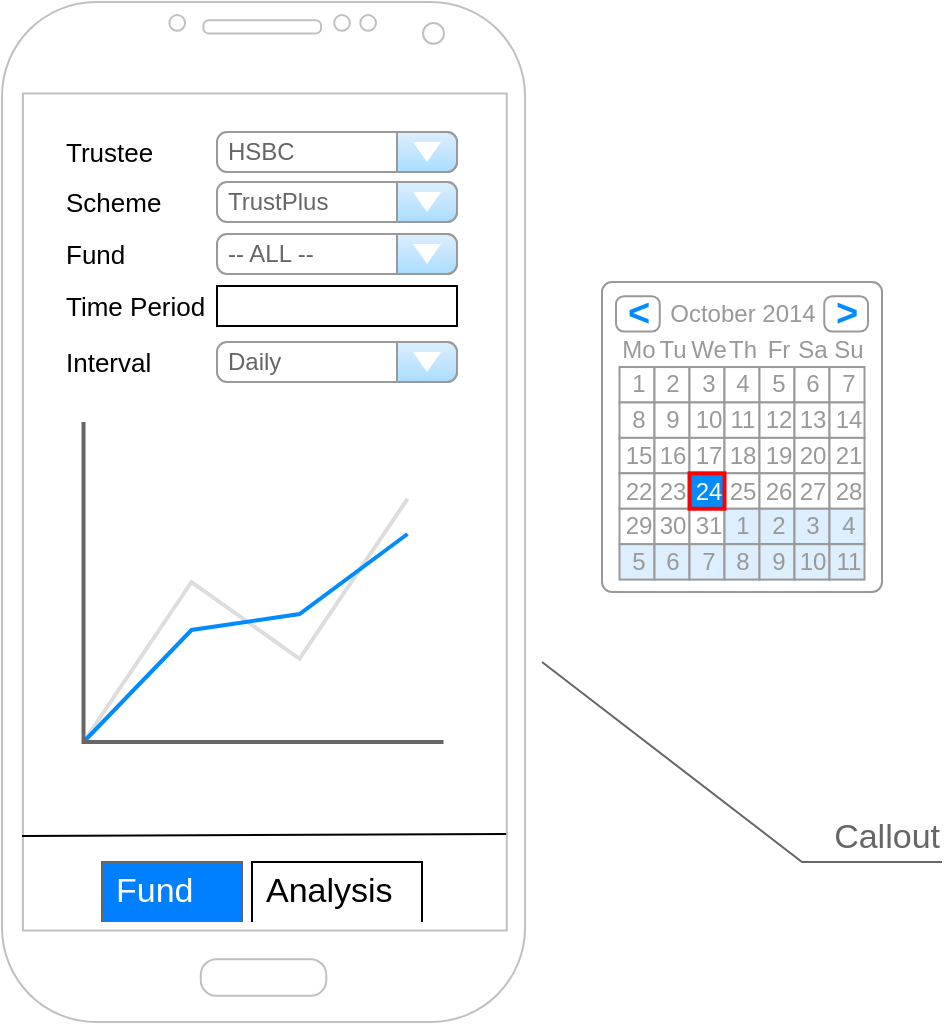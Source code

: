 <mxfile version="12.5.8" type="gitlab">
  <diagram id="pc2qMn5sm3m6l2bE0DKY" name="Page-1">
    <mxGraphModel dx="769" dy="556" grid="1" gridSize="10" guides="1" tooltips="1" connect="1" arrows="1" fold="1" page="1" pageScale="1" pageWidth="850" pageHeight="1100" math="0" shadow="0">
      <root>
        <mxCell id="0"/>
        <mxCell id="1" parent="0"/>
        <mxCell id="zXoUHPLwYCqJy2Muw-rh-1" value="" style="verticalLabelPosition=bottom;verticalAlign=top;html=1;shadow=0;dashed=0;strokeWidth=1;shape=mxgraph.android.phone2;strokeColor=#c0c0c0;aspect=fixed;" vertex="1" parent="1">
          <mxGeometry x="120" y="30" width="261.53" height="510" as="geometry"/>
        </mxCell>
        <mxCell id="zXoUHPLwYCqJy2Muw-rh-2" value="HSBC" style="strokeWidth=1;shadow=0;dashed=0;align=center;html=1;shape=mxgraph.mockup.forms.comboBox;strokeColor=#999999;fillColor=#ddeeff;align=left;fillColor2=#aaddff;mainText=;fontColor=#666666;fontSize=12;spacingLeft=3;" vertex="1" parent="1">
          <mxGeometry x="227.5" y="95" width="120" height="20" as="geometry"/>
        </mxCell>
        <mxCell id="zXoUHPLwYCqJy2Muw-rh-3" value="" style="verticalLabelPosition=bottom;shadow=0;dashed=0;align=center;html=1;verticalAlign=top;strokeWidth=1;shape=mxgraph.mockup.graphics.lineChart;strokeColor=none;strokeColor2=#666666;strokeColor3=#008cff;strokeColor4=#dddddd;" vertex="1" parent="1">
          <mxGeometry x="160.76" y="240" width="180" height="160" as="geometry"/>
        </mxCell>
        <mxCell id="zXoUHPLwYCqJy2Muw-rh-4" value="" style="endArrow=none;html=1;entryX=0.964;entryY=0.802;entryDx=0;entryDy=0;entryPerimeter=0;" edge="1" parent="1">
          <mxGeometry width="50" height="50" relative="1" as="geometry">
            <mxPoint x="130" y="447" as="sourcePoint"/>
            <mxPoint x="372.115" y="446.02" as="targetPoint"/>
          </mxGeometry>
        </mxCell>
        <mxCell id="zXoUHPLwYCqJy2Muw-rh-5" value="&lt;div style=&quot;font-size: 13px;&quot; align=&quot;left&quot;&gt;Trustee&lt;/div&gt;" style="text;html=1;strokeColor=none;fillColor=none;align=left;verticalAlign=middle;whiteSpace=wrap;rounded=0;fontSize=13;" vertex="1" parent="1">
          <mxGeometry x="150" y="95" width="50" height="20" as="geometry"/>
        </mxCell>
        <mxCell id="zXoUHPLwYCqJy2Muw-rh-6" value="TrustPlus" style="strokeWidth=1;shadow=0;dashed=0;align=center;html=1;shape=mxgraph.mockup.forms.comboBox;strokeColor=#999999;fillColor=#ddeeff;align=left;fillColor2=#aaddff;mainText=;fontColor=#666666;fontSize=12;spacingLeft=3;" vertex="1" parent="1">
          <mxGeometry x="227.5" y="120" width="120" height="20" as="geometry"/>
        </mxCell>
        <mxCell id="zXoUHPLwYCqJy2Muw-rh-7" value="Scheme" style="text;html=1;strokeColor=none;fillColor=none;align=left;verticalAlign=middle;whiteSpace=wrap;rounded=0;fontSize=13;" vertex="1" parent="1">
          <mxGeometry x="150" y="120" width="50" height="20" as="geometry"/>
        </mxCell>
        <mxCell id="zXoUHPLwYCqJy2Muw-rh-8" value="-- ALL --" style="strokeWidth=1;shadow=0;dashed=0;align=center;html=1;shape=mxgraph.mockup.forms.comboBox;strokeColor=#999999;fillColor=#ddeeff;align=left;fillColor2=#aaddff;mainText=;fontColor=#666666;fontSize=12;spacingLeft=3;" vertex="1" parent="1">
          <mxGeometry x="227.5" y="146" width="120" height="20" as="geometry"/>
        </mxCell>
        <mxCell id="zXoUHPLwYCqJy2Muw-rh-9" value="Fund" style="text;html=1;strokeColor=none;fillColor=none;align=left;verticalAlign=middle;whiteSpace=wrap;rounded=0;fontSize=13;" vertex="1" parent="1">
          <mxGeometry x="150" y="146" width="50" height="20" as="geometry"/>
        </mxCell>
        <mxCell id="zXoUHPLwYCqJy2Muw-rh-10" value="Fund" style="strokeWidth=1;shadow=0;dashed=0;align=center;html=1;shape=mxgraph.mockup.forms.uRect;fontSize=17;fontColor=#FFFFFF;align=left;spacingLeft=5;strokeColor=#666666;fillColor=#007FFF;" vertex="1" parent="1">
          <mxGeometry x="170" y="460" width="70" height="30" as="geometry"/>
        </mxCell>
        <mxCell id="zXoUHPLwYCqJy2Muw-rh-11" value="Analysis" style="strokeWidth=1;shadow=0;dashed=0;align=center;html=1;shape=mxgraph.mockup.forms.uRect;fontSize=17;align=left;spacingLeft=5;" vertex="1" parent="1">
          <mxGeometry x="245" y="460" width="85" height="30" as="geometry"/>
        </mxCell>
        <mxCell id="zXoUHPLwYCqJy2Muw-rh-13" value="" style="strokeWidth=1;shadow=0;dashed=0;align=center;html=1;shape=mxgraph.mockup.forms.rrect;rSize=5;strokeColor=#999999;fillColor=#ffffff;fontSize=12;fontColor=#FFFFFF;" vertex="1" parent="1">
          <mxGeometry x="420" y="170" width="140" height="155" as="geometry"/>
        </mxCell>
        <mxCell id="zXoUHPLwYCqJy2Muw-rh-14" value="October 2014" style="strokeWidth=1;shadow=0;dashed=0;align=center;html=1;shape=mxgraph.mockup.forms.anchor;fontColor=#999999;" vertex="1" parent="zXoUHPLwYCqJy2Muw-rh-13">
          <mxGeometry x="26.25" y="7.086" width="87.5" height="17.714" as="geometry"/>
        </mxCell>
        <mxCell id="zXoUHPLwYCqJy2Muw-rh-15" value="&lt;" style="strokeWidth=1;shadow=0;dashed=0;align=center;html=1;shape=mxgraph.mockup.forms.rrect;rSize=4;strokeColor=#999999;fontColor=#008cff;fontSize=19;fontStyle=1;" vertex="1" parent="zXoUHPLwYCqJy2Muw-rh-13">
          <mxGeometry x="7" y="7.086" width="21.875" height="17.714" as="geometry"/>
        </mxCell>
        <mxCell id="zXoUHPLwYCqJy2Muw-rh-16" value="&gt;" style="strokeWidth=1;shadow=0;dashed=0;align=center;html=1;shape=mxgraph.mockup.forms.rrect;rSize=4;strokeColor=#999999;fontColor=#008cff;fontSize=19;fontStyle=1;" vertex="1" parent="zXoUHPLwYCqJy2Muw-rh-13">
          <mxGeometry x="111.125" y="7.086" width="21.875" height="17.714" as="geometry"/>
        </mxCell>
        <mxCell id="zXoUHPLwYCqJy2Muw-rh-17" value="Mo" style="strokeWidth=1;shadow=0;dashed=0;align=center;html=1;shape=mxgraph.mockup.forms.anchor;fontColor=#999999;" vertex="1" parent="zXoUHPLwYCqJy2Muw-rh-13">
          <mxGeometry x="8.75" y="24.8" width="17.5" height="17.714" as="geometry"/>
        </mxCell>
        <mxCell id="zXoUHPLwYCqJy2Muw-rh-18" value="Tu" style="strokeWidth=1;shadow=0;dashed=0;align=center;html=1;shape=mxgraph.mockup.forms.anchor;fontColor=#999999;" vertex="1" parent="zXoUHPLwYCqJy2Muw-rh-13">
          <mxGeometry x="26.25" y="24.8" width="17.5" height="17.714" as="geometry"/>
        </mxCell>
        <mxCell id="zXoUHPLwYCqJy2Muw-rh-19" value="We" style="strokeWidth=1;shadow=0;dashed=0;align=center;html=1;shape=mxgraph.mockup.forms.anchor;fontColor=#999999;" vertex="1" parent="zXoUHPLwYCqJy2Muw-rh-13">
          <mxGeometry x="43.75" y="24.8" width="17.5" height="17.714" as="geometry"/>
        </mxCell>
        <mxCell id="zXoUHPLwYCqJy2Muw-rh-20" value="Th" style="strokeWidth=1;shadow=0;dashed=0;align=center;html=1;shape=mxgraph.mockup.forms.anchor;fontColor=#999999;" vertex="1" parent="zXoUHPLwYCqJy2Muw-rh-13">
          <mxGeometry x="61.25" y="24.8" width="17.5" height="17.714" as="geometry"/>
        </mxCell>
        <mxCell id="zXoUHPLwYCqJy2Muw-rh-21" value="Fr" style="strokeWidth=1;shadow=0;dashed=0;align=center;html=1;shape=mxgraph.mockup.forms.anchor;fontColor=#999999;" vertex="1" parent="zXoUHPLwYCqJy2Muw-rh-13">
          <mxGeometry x="78.75" y="24.8" width="17.5" height="17.714" as="geometry"/>
        </mxCell>
        <mxCell id="zXoUHPLwYCqJy2Muw-rh-22" value="Sa" style="strokeWidth=1;shadow=0;dashed=0;align=center;html=1;shape=mxgraph.mockup.forms.anchor;fontColor=#999999;" vertex="1" parent="zXoUHPLwYCqJy2Muw-rh-13">
          <mxGeometry x="96.25" y="24.8" width="17.5" height="17.714" as="geometry"/>
        </mxCell>
        <mxCell id="zXoUHPLwYCqJy2Muw-rh-23" value="Su" style="strokeWidth=1;shadow=0;dashed=0;align=center;html=1;shape=mxgraph.mockup.forms.anchor;fontColor=#999999;" vertex="1" parent="zXoUHPLwYCqJy2Muw-rh-13">
          <mxGeometry x="113.75" y="24.8" width="17.5" height="17.714" as="geometry"/>
        </mxCell>
        <mxCell id="zXoUHPLwYCqJy2Muw-rh-24" value="1" style="strokeWidth=1;shadow=0;dashed=0;align=center;html=1;shape=mxgraph.mockup.forms.rrect;rSize=0;strokeColor=#999999;fontColor=#999999;" vertex="1" parent="zXoUHPLwYCqJy2Muw-rh-13">
          <mxGeometry x="8.75" y="42.514" width="17.5" height="17.714" as="geometry"/>
        </mxCell>
        <mxCell id="zXoUHPLwYCqJy2Muw-rh-25" value="2" style="strokeWidth=1;shadow=0;dashed=0;align=center;html=1;shape=mxgraph.mockup.forms.rrect;rSize=0;strokeColor=#999999;fontColor=#999999;" vertex="1" parent="zXoUHPLwYCqJy2Muw-rh-13">
          <mxGeometry x="26.25" y="42.514" width="17.5" height="17.714" as="geometry"/>
        </mxCell>
        <mxCell id="zXoUHPLwYCqJy2Muw-rh-26" value="3" style="strokeWidth=1;shadow=0;dashed=0;align=center;html=1;shape=mxgraph.mockup.forms.rrect;rSize=0;strokeColor=#999999;fontColor=#999999;" vertex="1" parent="zXoUHPLwYCqJy2Muw-rh-13">
          <mxGeometry x="43.75" y="42.514" width="17.5" height="17.714" as="geometry"/>
        </mxCell>
        <mxCell id="zXoUHPLwYCqJy2Muw-rh-27" value="4" style="strokeWidth=1;shadow=0;dashed=0;align=center;html=1;shape=mxgraph.mockup.forms.rrect;rSize=0;strokeColor=#999999;fontColor=#999999;" vertex="1" parent="zXoUHPLwYCqJy2Muw-rh-13">
          <mxGeometry x="61.25" y="42.514" width="17.5" height="17.714" as="geometry"/>
        </mxCell>
        <mxCell id="zXoUHPLwYCqJy2Muw-rh-28" value="5" style="strokeWidth=1;shadow=0;dashed=0;align=center;html=1;shape=mxgraph.mockup.forms.rrect;rSize=0;strokeColor=#999999;fontColor=#999999;" vertex="1" parent="zXoUHPLwYCqJy2Muw-rh-13">
          <mxGeometry x="78.75" y="42.514" width="17.5" height="17.714" as="geometry"/>
        </mxCell>
        <mxCell id="zXoUHPLwYCqJy2Muw-rh-29" value="6" style="strokeWidth=1;shadow=0;dashed=0;align=center;html=1;shape=mxgraph.mockup.forms.rrect;rSize=0;strokeColor=#999999;fontColor=#999999;" vertex="1" parent="zXoUHPLwYCqJy2Muw-rh-13">
          <mxGeometry x="96.25" y="42.514" width="17.5" height="17.714" as="geometry"/>
        </mxCell>
        <mxCell id="zXoUHPLwYCqJy2Muw-rh-30" value="7" style="strokeWidth=1;shadow=0;dashed=0;align=center;html=1;shape=mxgraph.mockup.forms.rrect;rSize=0;strokeColor=#999999;fontColor=#999999;" vertex="1" parent="zXoUHPLwYCqJy2Muw-rh-13">
          <mxGeometry x="113.75" y="42.514" width="17.5" height="17.714" as="geometry"/>
        </mxCell>
        <mxCell id="zXoUHPLwYCqJy2Muw-rh-31" value="8" style="strokeWidth=1;shadow=0;dashed=0;align=center;html=1;shape=mxgraph.mockup.forms.rrect;rSize=0;strokeColor=#999999;fontColor=#999999;" vertex="1" parent="zXoUHPLwYCqJy2Muw-rh-13">
          <mxGeometry x="8.75" y="60.229" width="17.5" height="17.714" as="geometry"/>
        </mxCell>
        <mxCell id="zXoUHPLwYCqJy2Muw-rh-32" value="9" style="strokeWidth=1;shadow=0;dashed=0;align=center;html=1;shape=mxgraph.mockup.forms.rrect;rSize=0;strokeColor=#999999;fontColor=#999999;" vertex="1" parent="zXoUHPLwYCqJy2Muw-rh-13">
          <mxGeometry x="26.25" y="60.229" width="17.5" height="17.714" as="geometry"/>
        </mxCell>
        <mxCell id="zXoUHPLwYCqJy2Muw-rh-33" value="10" style="strokeWidth=1;shadow=0;dashed=0;align=center;html=1;shape=mxgraph.mockup.forms.rrect;rSize=0;strokeColor=#999999;fontColor=#999999;" vertex="1" parent="zXoUHPLwYCqJy2Muw-rh-13">
          <mxGeometry x="43.75" y="60.229" width="17.5" height="17.714" as="geometry"/>
        </mxCell>
        <mxCell id="zXoUHPLwYCqJy2Muw-rh-34" value="11" style="strokeWidth=1;shadow=0;dashed=0;align=center;html=1;shape=mxgraph.mockup.forms.rrect;rSize=0;strokeColor=#999999;fontColor=#999999;" vertex="1" parent="zXoUHPLwYCqJy2Muw-rh-13">
          <mxGeometry x="61.25" y="60.229" width="17.5" height="17.714" as="geometry"/>
        </mxCell>
        <mxCell id="zXoUHPLwYCqJy2Muw-rh-35" value="12" style="strokeWidth=1;shadow=0;dashed=0;align=center;html=1;shape=mxgraph.mockup.forms.rrect;rSize=0;strokeColor=#999999;fontColor=#999999;" vertex="1" parent="zXoUHPLwYCqJy2Muw-rh-13">
          <mxGeometry x="78.75" y="60.229" width="17.5" height="17.714" as="geometry"/>
        </mxCell>
        <mxCell id="zXoUHPLwYCqJy2Muw-rh-36" value="13" style="strokeWidth=1;shadow=0;dashed=0;align=center;html=1;shape=mxgraph.mockup.forms.rrect;rSize=0;strokeColor=#999999;fontColor=#999999;" vertex="1" parent="zXoUHPLwYCqJy2Muw-rh-13">
          <mxGeometry x="96.25" y="60.229" width="17.5" height="17.714" as="geometry"/>
        </mxCell>
        <mxCell id="zXoUHPLwYCqJy2Muw-rh-37" value="14" style="strokeWidth=1;shadow=0;dashed=0;align=center;html=1;shape=mxgraph.mockup.forms.rrect;rSize=0;strokeColor=#999999;fontColor=#999999;" vertex="1" parent="zXoUHPLwYCqJy2Muw-rh-13">
          <mxGeometry x="113.75" y="60.229" width="17.5" height="17.714" as="geometry"/>
        </mxCell>
        <mxCell id="zXoUHPLwYCqJy2Muw-rh-38" value="15" style="strokeWidth=1;shadow=0;dashed=0;align=center;html=1;shape=mxgraph.mockup.forms.rrect;rSize=0;strokeColor=#999999;fontColor=#999999;" vertex="1" parent="zXoUHPLwYCqJy2Muw-rh-13">
          <mxGeometry x="8.75" y="77.943" width="17.5" height="17.714" as="geometry"/>
        </mxCell>
        <mxCell id="zXoUHPLwYCqJy2Muw-rh-39" value="16" style="strokeWidth=1;shadow=0;dashed=0;align=center;html=1;shape=mxgraph.mockup.forms.rrect;rSize=0;strokeColor=#999999;fontColor=#999999;" vertex="1" parent="zXoUHPLwYCqJy2Muw-rh-13">
          <mxGeometry x="26.25" y="77.943" width="17.5" height="17.714" as="geometry"/>
        </mxCell>
        <mxCell id="zXoUHPLwYCqJy2Muw-rh-40" value="17" style="strokeWidth=1;shadow=0;dashed=0;align=center;html=1;shape=mxgraph.mockup.forms.rrect;rSize=0;strokeColor=#999999;fontColor=#999999;" vertex="1" parent="zXoUHPLwYCqJy2Muw-rh-13">
          <mxGeometry x="43.75" y="77.943" width="17.5" height="17.714" as="geometry"/>
        </mxCell>
        <mxCell id="zXoUHPLwYCqJy2Muw-rh-41" value="18" style="strokeWidth=1;shadow=0;dashed=0;align=center;html=1;shape=mxgraph.mockup.forms.rrect;rSize=0;strokeColor=#999999;fontColor=#999999;" vertex="1" parent="zXoUHPLwYCqJy2Muw-rh-13">
          <mxGeometry x="61.25" y="77.943" width="17.5" height="17.714" as="geometry"/>
        </mxCell>
        <mxCell id="zXoUHPLwYCqJy2Muw-rh-42" value="19" style="strokeWidth=1;shadow=0;dashed=0;align=center;html=1;shape=mxgraph.mockup.forms.rrect;rSize=0;strokeColor=#999999;fontColor=#999999;" vertex="1" parent="zXoUHPLwYCqJy2Muw-rh-13">
          <mxGeometry x="78.75" y="77.943" width="17.5" height="17.714" as="geometry"/>
        </mxCell>
        <mxCell id="zXoUHPLwYCqJy2Muw-rh-43" value="20" style="strokeWidth=1;shadow=0;dashed=0;align=center;html=1;shape=mxgraph.mockup.forms.rrect;rSize=0;strokeColor=#999999;fontColor=#999999;" vertex="1" parent="zXoUHPLwYCqJy2Muw-rh-13">
          <mxGeometry x="96.25" y="77.943" width="17.5" height="17.714" as="geometry"/>
        </mxCell>
        <mxCell id="zXoUHPLwYCqJy2Muw-rh-44" value="21" style="strokeWidth=1;shadow=0;dashed=0;align=center;html=1;shape=mxgraph.mockup.forms.rrect;rSize=0;strokeColor=#999999;fontColor=#999999;" vertex="1" parent="zXoUHPLwYCqJy2Muw-rh-13">
          <mxGeometry x="113.75" y="77.943" width="17.5" height="17.714" as="geometry"/>
        </mxCell>
        <mxCell id="zXoUHPLwYCqJy2Muw-rh-45" value="22" style="strokeWidth=1;shadow=0;dashed=0;align=center;html=1;shape=mxgraph.mockup.forms.rrect;rSize=0;strokeColor=#999999;fontColor=#999999;" vertex="1" parent="zXoUHPLwYCqJy2Muw-rh-13">
          <mxGeometry x="8.75" y="95.657" width="17.5" height="17.714" as="geometry"/>
        </mxCell>
        <mxCell id="zXoUHPLwYCqJy2Muw-rh-46" value="23" style="strokeWidth=1;shadow=0;dashed=0;align=center;html=1;shape=mxgraph.mockup.forms.rrect;rSize=0;strokeColor=#999999;fontColor=#999999;" vertex="1" parent="zXoUHPLwYCqJy2Muw-rh-13">
          <mxGeometry x="26.25" y="95.657" width="17.5" height="17.714" as="geometry"/>
        </mxCell>
        <mxCell id="zXoUHPLwYCqJy2Muw-rh-47" value="25" style="strokeWidth=1;shadow=0;dashed=0;align=center;html=1;shape=mxgraph.mockup.forms.rrect;rSize=0;strokeColor=#999999;fontColor=#999999;" vertex="1" parent="zXoUHPLwYCqJy2Muw-rh-13">
          <mxGeometry x="61.25" y="95.657" width="17.5" height="17.714" as="geometry"/>
        </mxCell>
        <mxCell id="zXoUHPLwYCqJy2Muw-rh-48" value="26" style="strokeWidth=1;shadow=0;dashed=0;align=center;html=1;shape=mxgraph.mockup.forms.rrect;rSize=0;strokeColor=#999999;fontColor=#999999;" vertex="1" parent="zXoUHPLwYCqJy2Muw-rh-13">
          <mxGeometry x="78.75" y="95.657" width="17.5" height="17.714" as="geometry"/>
        </mxCell>
        <mxCell id="zXoUHPLwYCqJy2Muw-rh-49" value="27" style="strokeWidth=1;shadow=0;dashed=0;align=center;html=1;shape=mxgraph.mockup.forms.rrect;rSize=0;strokeColor=#999999;fontColor=#999999;" vertex="1" parent="zXoUHPLwYCqJy2Muw-rh-13">
          <mxGeometry x="96.25" y="95.657" width="17.5" height="17.714" as="geometry"/>
        </mxCell>
        <mxCell id="zXoUHPLwYCqJy2Muw-rh-50" value="28" style="strokeWidth=1;shadow=0;dashed=0;align=center;html=1;shape=mxgraph.mockup.forms.rrect;rSize=0;strokeColor=#999999;fontColor=#999999;" vertex="1" parent="zXoUHPLwYCqJy2Muw-rh-13">
          <mxGeometry x="113.75" y="95.657" width="17.5" height="17.714" as="geometry"/>
        </mxCell>
        <mxCell id="zXoUHPLwYCqJy2Muw-rh-51" value="29" style="strokeWidth=1;shadow=0;dashed=0;align=center;html=1;shape=mxgraph.mockup.forms.rrect;rSize=0;strokeColor=#999999;fontColor=#999999;" vertex="1" parent="zXoUHPLwYCqJy2Muw-rh-13">
          <mxGeometry x="8.75" y="113.371" width="17.5" height="17.714" as="geometry"/>
        </mxCell>
        <mxCell id="zXoUHPLwYCqJy2Muw-rh-52" value="30" style="strokeWidth=1;shadow=0;dashed=0;align=center;html=1;shape=mxgraph.mockup.forms.rrect;rSize=0;strokeColor=#999999;fontColor=#999999;" vertex="1" parent="zXoUHPLwYCqJy2Muw-rh-13">
          <mxGeometry x="26.25" y="113.371" width="17.5" height="17.714" as="geometry"/>
        </mxCell>
        <mxCell id="zXoUHPLwYCqJy2Muw-rh-53" value="31" style="strokeWidth=1;shadow=0;dashed=0;align=center;html=1;shape=mxgraph.mockup.forms.rrect;rSize=0;strokeColor=#999999;fontColor=#999999;" vertex="1" parent="zXoUHPLwYCqJy2Muw-rh-13">
          <mxGeometry x="43.75" y="113.371" width="17.5" height="17.714" as="geometry"/>
        </mxCell>
        <mxCell id="zXoUHPLwYCqJy2Muw-rh-54" value="1" style="strokeWidth=1;shadow=0;dashed=0;align=center;html=1;shape=mxgraph.mockup.forms.rrect;rSize=0;strokeColor=#999999;fontColor=#999999;fillColor=#ddeeff;" vertex="1" parent="zXoUHPLwYCqJy2Muw-rh-13">
          <mxGeometry x="61.25" y="113.371" width="17.5" height="17.714" as="geometry"/>
        </mxCell>
        <mxCell id="zXoUHPLwYCqJy2Muw-rh-55" value="2" style="strokeWidth=1;shadow=0;dashed=0;align=center;html=1;shape=mxgraph.mockup.forms.rrect;rSize=0;strokeColor=#999999;fontColor=#999999;fillColor=#ddeeff;" vertex="1" parent="zXoUHPLwYCqJy2Muw-rh-13">
          <mxGeometry x="78.75" y="113.371" width="17.5" height="17.714" as="geometry"/>
        </mxCell>
        <mxCell id="zXoUHPLwYCqJy2Muw-rh-56" value="3" style="strokeWidth=1;shadow=0;dashed=0;align=center;html=1;shape=mxgraph.mockup.forms.rrect;rSize=0;strokeColor=#999999;fontColor=#999999;fillColor=#ddeeff;" vertex="1" parent="zXoUHPLwYCqJy2Muw-rh-13">
          <mxGeometry x="96.25" y="113.371" width="17.5" height="17.714" as="geometry"/>
        </mxCell>
        <mxCell id="zXoUHPLwYCqJy2Muw-rh-57" value="4" style="strokeWidth=1;shadow=0;dashed=0;align=center;html=1;shape=mxgraph.mockup.forms.rrect;rSize=0;strokeColor=#999999;fontColor=#999999;fillColor=#ddeeff;" vertex="1" parent="zXoUHPLwYCqJy2Muw-rh-13">
          <mxGeometry x="113.75" y="113.371" width="17.5" height="17.714" as="geometry"/>
        </mxCell>
        <mxCell id="zXoUHPLwYCqJy2Muw-rh-58" value="5" style="strokeWidth=1;shadow=0;dashed=0;align=center;html=1;shape=mxgraph.mockup.forms.rrect;rSize=0;strokeColor=#999999;fontColor=#999999;fillColor=#ddeeff;" vertex="1" parent="zXoUHPLwYCqJy2Muw-rh-13">
          <mxGeometry x="8.75" y="131.086" width="17.5" height="17.714" as="geometry"/>
        </mxCell>
        <mxCell id="zXoUHPLwYCqJy2Muw-rh-59" value="6" style="strokeWidth=1;shadow=0;dashed=0;align=center;html=1;shape=mxgraph.mockup.forms.rrect;rSize=0;strokeColor=#999999;fontColor=#999999;fillColor=#ddeeff;" vertex="1" parent="zXoUHPLwYCqJy2Muw-rh-13">
          <mxGeometry x="26.25" y="131.086" width="17.5" height="17.714" as="geometry"/>
        </mxCell>
        <mxCell id="zXoUHPLwYCqJy2Muw-rh-60" value="7" style="strokeWidth=1;shadow=0;dashed=0;align=center;html=1;shape=mxgraph.mockup.forms.rrect;rSize=0;strokeColor=#999999;fontColor=#999999;fillColor=#ddeeff;" vertex="1" parent="zXoUHPLwYCqJy2Muw-rh-13">
          <mxGeometry x="43.75" y="131.086" width="17.5" height="17.714" as="geometry"/>
        </mxCell>
        <mxCell id="zXoUHPLwYCqJy2Muw-rh-61" value="8" style="strokeWidth=1;shadow=0;dashed=0;align=center;html=1;shape=mxgraph.mockup.forms.rrect;rSize=0;strokeColor=#999999;fontColor=#999999;fillColor=#ddeeff;" vertex="1" parent="zXoUHPLwYCqJy2Muw-rh-13">
          <mxGeometry x="61.25" y="131.086" width="17.5" height="17.714" as="geometry"/>
        </mxCell>
        <mxCell id="zXoUHPLwYCqJy2Muw-rh-62" value="9" style="strokeWidth=1;shadow=0;dashed=0;align=center;html=1;shape=mxgraph.mockup.forms.rrect;rSize=0;strokeColor=#999999;fontColor=#999999;fillColor=#ddeeff;" vertex="1" parent="zXoUHPLwYCqJy2Muw-rh-13">
          <mxGeometry x="78.75" y="131.086" width="17.5" height="17.714" as="geometry"/>
        </mxCell>
        <mxCell id="zXoUHPLwYCqJy2Muw-rh-63" value="10" style="strokeWidth=1;shadow=0;dashed=0;align=center;html=1;shape=mxgraph.mockup.forms.rrect;rSize=0;strokeColor=#999999;fontColor=#999999;fillColor=#ddeeff;" vertex="1" parent="zXoUHPLwYCqJy2Muw-rh-13">
          <mxGeometry x="96.25" y="131.086" width="17.5" height="17.714" as="geometry"/>
        </mxCell>
        <mxCell id="zXoUHPLwYCqJy2Muw-rh-64" value="11" style="strokeWidth=1;shadow=0;dashed=0;align=center;html=1;shape=mxgraph.mockup.forms.rrect;rSize=0;strokeColor=#999999;fontColor=#999999;fillColor=#ddeeff;" vertex="1" parent="zXoUHPLwYCqJy2Muw-rh-13">
          <mxGeometry x="113.75" y="131.086" width="17.5" height="17.714" as="geometry"/>
        </mxCell>
        <mxCell id="zXoUHPLwYCqJy2Muw-rh-65" value="24" style="strokeWidth=1;shadow=0;dashed=0;align=center;html=1;shape=mxgraph.mockup.forms.rrect;rSize=0;strokeColor=#ff0000;fontColor=#ffffff;strokeWidth=2;fillColor=#008cff;" vertex="1" parent="zXoUHPLwYCqJy2Muw-rh-13">
          <mxGeometry x="43.75" y="95.657" width="17.5" height="17.714" as="geometry"/>
        </mxCell>
        <mxCell id="zXoUHPLwYCqJy2Muw-rh-66" value="Callout" style="strokeWidth=1;shadow=0;dashed=0;align=center;html=1;shape=mxgraph.mockup.text.callout;linkText=;textSize=17;textColor=#666666;callDir=SE;callStyle=line;fontSize=17;fontColor=#666666;align=right;verticalAlign=bottom;strokeColor=#666666;fillColor=#007FFF;" vertex="1" parent="1">
          <mxGeometry x="390" y="360" width="200" height="100" as="geometry"/>
        </mxCell>
        <mxCell id="zXoUHPLwYCqJy2Muw-rh-67" value="" style="rounded=0;whiteSpace=wrap;html=1;fontSize=12;align=center;" vertex="1" parent="1">
          <mxGeometry x="227.5" y="172" width="120" height="20" as="geometry"/>
        </mxCell>
        <mxCell id="zXoUHPLwYCqJy2Muw-rh-68" value="Time Period" style="text;html=1;strokeColor=none;fillColor=none;align=left;verticalAlign=middle;whiteSpace=wrap;rounded=0;fontSize=13;" vertex="1" parent="1">
          <mxGeometry x="150" y="172" width="80" height="20" as="geometry"/>
        </mxCell>
        <mxCell id="zXoUHPLwYCqJy2Muw-rh-69" value="Daily" style="strokeWidth=1;shadow=0;dashed=0;align=center;html=1;shape=mxgraph.mockup.forms.comboBox;strokeColor=#999999;fillColor=#ddeeff;align=left;fillColor2=#aaddff;mainText=;fontColor=#666666;fontSize=12;spacingLeft=3;" vertex="1" parent="1">
          <mxGeometry x="227.5" y="200" width="120" height="20" as="geometry"/>
        </mxCell>
        <mxCell id="zXoUHPLwYCqJy2Muw-rh-70" value="Interval" style="text;html=1;strokeColor=none;fillColor=none;align=left;verticalAlign=middle;whiteSpace=wrap;rounded=0;fontSize=13;" vertex="1" parent="1">
          <mxGeometry x="150" y="200" width="80" height="20" as="geometry"/>
        </mxCell>
      </root>
    </mxGraphModel>
  </diagram>
</mxfile>
